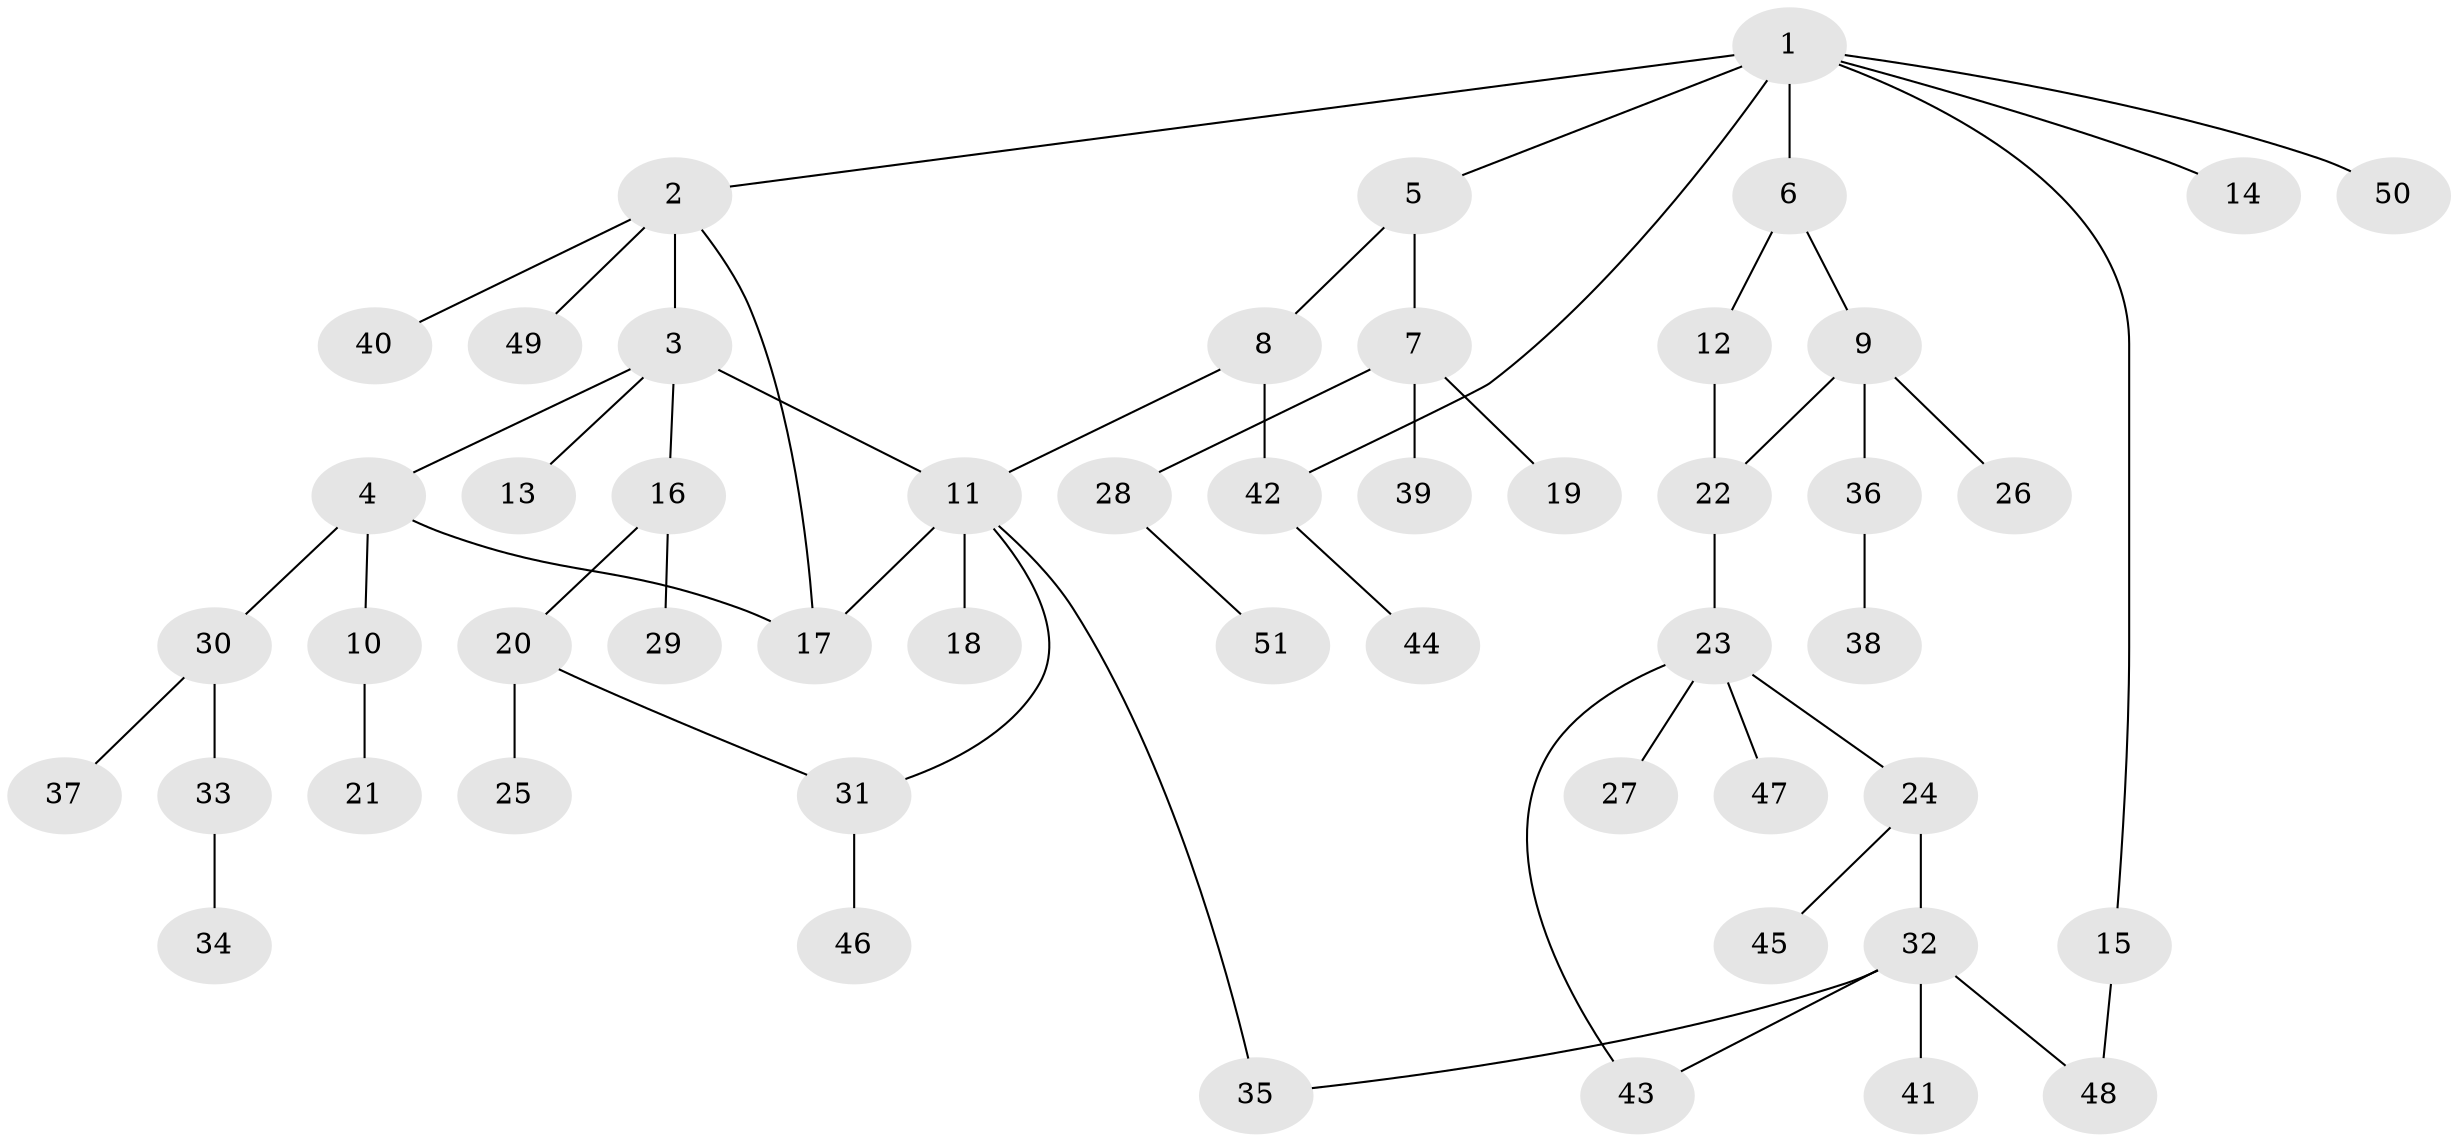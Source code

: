 // coarse degree distribution, {12: 0.04, 7: 0.08, 3: 0.12, 2: 0.2, 1: 0.52, 4: 0.04}
// Generated by graph-tools (version 1.1) at 2025/17/03/04/25 18:17:07]
// undirected, 51 vertices, 59 edges
graph export_dot {
graph [start="1"]
  node [color=gray90,style=filled];
  1;
  2;
  3;
  4;
  5;
  6;
  7;
  8;
  9;
  10;
  11;
  12;
  13;
  14;
  15;
  16;
  17;
  18;
  19;
  20;
  21;
  22;
  23;
  24;
  25;
  26;
  27;
  28;
  29;
  30;
  31;
  32;
  33;
  34;
  35;
  36;
  37;
  38;
  39;
  40;
  41;
  42;
  43;
  44;
  45;
  46;
  47;
  48;
  49;
  50;
  51;
  1 -- 2;
  1 -- 5;
  1 -- 6;
  1 -- 14;
  1 -- 15;
  1 -- 50;
  1 -- 42;
  2 -- 3;
  2 -- 40;
  2 -- 49;
  2 -- 17;
  3 -- 4;
  3 -- 11;
  3 -- 13;
  3 -- 16;
  4 -- 10;
  4 -- 17;
  4 -- 30;
  5 -- 7;
  5 -- 8;
  6 -- 9;
  6 -- 12;
  7 -- 19;
  7 -- 28;
  7 -- 39;
  8 -- 42;
  8 -- 11;
  9 -- 26;
  9 -- 36;
  9 -- 22;
  10 -- 21;
  11 -- 18;
  11 -- 31;
  11 -- 35;
  11 -- 17;
  12 -- 22;
  15 -- 48;
  16 -- 20;
  16 -- 29;
  20 -- 25;
  20 -- 31;
  22 -- 23;
  23 -- 24;
  23 -- 27;
  23 -- 43;
  23 -- 47;
  24 -- 32;
  24 -- 45;
  28 -- 51;
  30 -- 33;
  30 -- 37;
  31 -- 46;
  32 -- 35;
  32 -- 41;
  32 -- 43;
  32 -- 48;
  33 -- 34;
  36 -- 38;
  42 -- 44;
}
